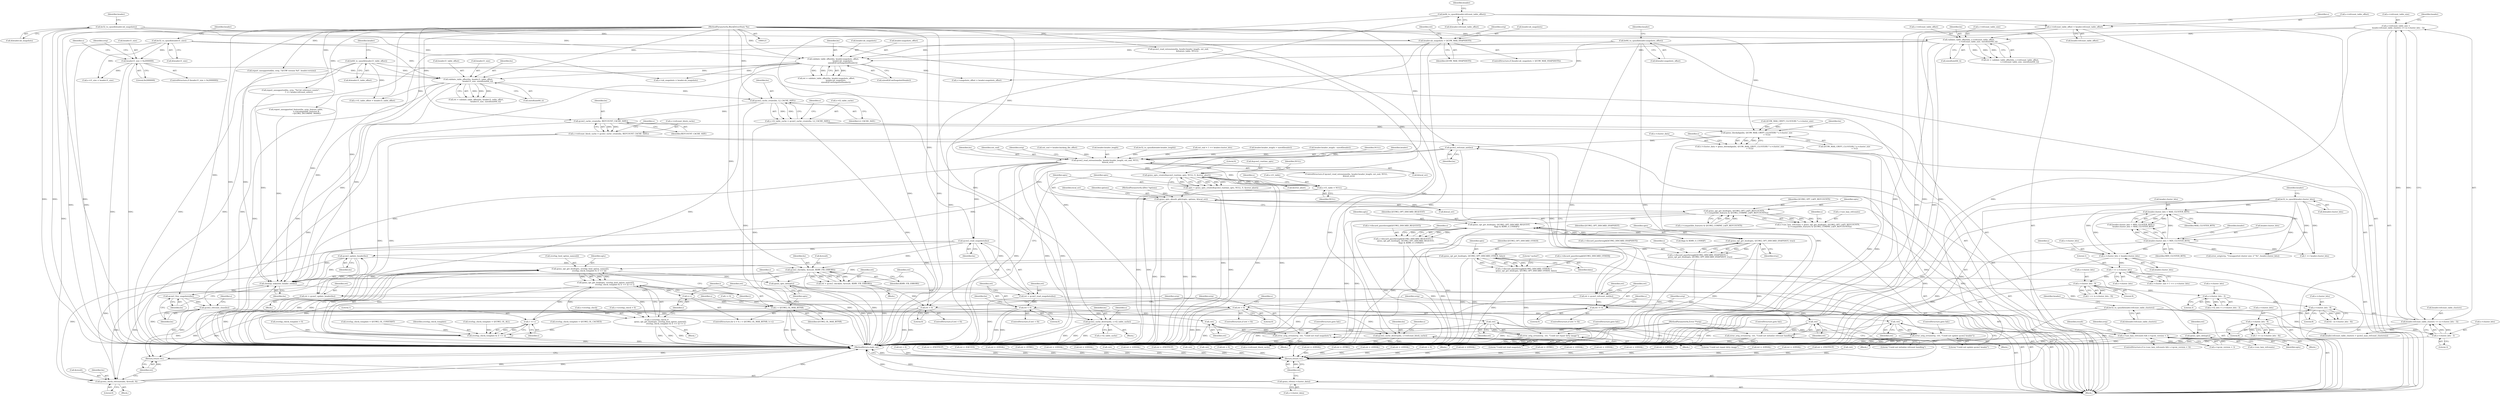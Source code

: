digraph "0_qemu_6a83f8b5bec6f59e56cc49bd49e4c3f8f805d56f_0@API" {
"1000975" [label="(Call,qcow2_cache_create(bs, L2_CACHE_SIZE))"];
"1000877" [label="(Call,validate_table_offset(bs, header.l1_table_offset,\n                                header.l1_size, sizeof(uint64_t)))"];
"1000787" [label="(Call,validate_table_offset(bs, header.snapshots_offset,\n                                header.nb_snapshots,\n                                sizeof(QCowSnapshotHeader)))"];
"1000751" [label="(Call,validate_table_offset(bs, s->refcount_table_offset,\n                                s->refcount_table_size, sizeof(uint64_t)))"];
"1000122" [label="(MethodParameterIn,BlockDriverState *bs)"];
"1000713" [label="(Call,s->refcount_table_offset = header.refcount_table_offset)"];
"1000219" [label="(Call,be64_to_cpus(&header.refcount_table_offset))"];
"1000720" [label="(Call,s->refcount_table_size =\n        header.refcount_table_clusters << (s->cluster_bits - 3))"];
"1000724" [label="(Call,header.refcount_table_clusters << (s->cluster_bits - 3))"];
"1000224" [label="(Call,be32_to_cpus(&header.refcount_table_clusters))"];
"1000728" [label="(Call,s->cluster_bits - 3)"];
"1000705" [label="(Call,s->cluster_bits - 8)"];
"1000693" [label="(Call,s->cluster_bits - 8)"];
"1000664" [label="(Call,s->cluster_bits - 3)"];
"1000332" [label="(Call,s->cluster_bits - 9)"];
"1000321" [label="(Call,1 << s->cluster_bits)"];
"1000310" [label="(Call,s->cluster_bits = header.cluster_bits)"];
"1000293" [label="(Call,header.cluster_bits > MAX_CLUSTER_BITS)"];
"1000199" [label="(Call,be32_to_cpus(&header.cluster_bits))"];
"1000288" [label="(Call,header.cluster_bits < MIN_CLUSTER_BITS)"];
"1000229" [label="(Call,be64_to_cpus(&header.snapshots_offset))"];
"1000234" [label="(Call,be32_to_cpus(&header.nb_snapshots))"];
"1000771" [label="(Call,header.nb_snapshots > QCOW_MAX_SNAPSHOTS)"];
"1000209" [label="(Call,be64_to_cpus(&header.l1_table_offset))"];
"1000214" [label="(Call,be32_to_cpus(&header.l1_size))"];
"1000807" [label="(Call,header.l1_size > 0x2000000)"];
"1000971" [label="(Call,s->l2_table_cache = qcow2_cache_create(bs, L2_CACHE_SIZE))"];
"1001458" [label="(Call,qcow2_cache_destroy(bs, s->l2_table_cache))"];
"1001468" [label="(Call,qcow2_cache_destroy(bs, s->refcount_block_cache))"];
"1000982" [label="(Call,qcow2_cache_create(bs, REFCOUNT_CACHE_SIZE))"];
"1000978" [label="(Call,s->refcount_block_cache = qcow2_cache_create(bs, REFCOUNT_CACHE_SIZE))"];
"1000997" [label="(Call,qemu_blockalign(bs, QCOW_MAX_CRYPT_CLUSTERS * s->cluster_size\n                                  + 512))"];
"1000993" [label="(Call,s->cluster_data = qemu_blockalign(bs, QCOW_MAX_CRYPT_CLUSTERS * s->cluster_size\n                                  + 512))"];
"1001477" [label="(Call,qemu_vfree(s->cluster_data))"];
"1001019" [label="(Call,qcow2_refcount_init(bs))"];
"1001017" [label="(Call,ret = qcow2_refcount_init(bs))"];
"1001022" [label="(Call,ret != 0)"];
"1001028" [label="(Call,-ret)"];
"1001026" [label="(Call,error_setg_errno(errp, -ret, \"Could not initialize refcount handling\"))"];
"1001481" [label="(Return,return ret;)"];
"1001043" [label="(Call,qcow2_read_extensions(bs, header.header_length, ext_end, NULL,\n        &local_err))"];
"1001141" [label="(Call,qcow2_read_snapshots(bs))"];
"1001139" [label="(Call,ret = qcow2_read_snapshots(bs))"];
"1001144" [label="(Call,ret < 0)"];
"1001150" [label="(Call,-ret)"];
"1001148" [label="(Call,error_setg_errno(errp, -ret, \"Could not read snapshots\"))"];
"1001431" [label="(Return,return ret;)"];
"1001176" [label="(Call,qcow2_update_header(bs))"];
"1001174" [label="(Call,ret = qcow2_update_header(bs))"];
"1001179" [label="(Call,ret < 0)"];
"1001185" [label="(Call,-ret)"];
"1001183" [label="(Call,error_setg_errno(errp, -ret, \"Could not update qcow2 header\"))"];
"1001218" [label="(Call,qcow2_check(bs, &result, BDRV_FIX_ERRORS))"];
"1001216" [label="(Call,ret = qcow2_check(bs, &result, BDRV_FIX_ERRORS))"];
"1001224" [label="(Call,ret < 0)"];
"1001230" [label="(Call,-ret)"];
"1001228" [label="(Call,error_setg_errno(errp, -ret, \"Could not repair dirty image\"))"];
"1001426" [label="(Call,qcow2_check_refcounts(bs, &result, 0))"];
"1001438" [label="(Call,cleanup_unknown_header_ext(bs))"];
"1001440" [label="(Call,qcow2_free_snapshots(bs))"];
"1001442" [label="(Call,qcow2_refcount_close(bs))"];
"1001236" [label="(Call,qemu_opts_create(&qcow2_runtime_opts, NULL, 0, &error_abort))"];
"1001234" [label="(Call,opts = qemu_opts_create(&qcow2_runtime_opts, NULL, 0, &error_abort))"];
"1001243" [label="(Call,qemu_opts_absorb_qdict(opts, options, &local_err))"];
"1001263" [label="(Call,qemu_opt_get_bool(opts, QCOW2_OPT_LAZY_REFCOUNTS,\n        (s->compatible_features & QCOW2_COMPAT_LAZY_REFCOUNTS)))"];
"1001259" [label="(Call,s->use_lazy_refcounts = qemu_opt_get_bool(opts, QCOW2_OPT_LAZY_REFCOUNTS,\n        (s->compatible_features & QCOW2_COMPAT_LAZY_REFCOUNTS)))"];
"1001404" [label="(Call,s->use_lazy_refcounts && s->qcow_version < 3)"];
"1001291" [label="(Call,qemu_opt_get_bool(opts, QCOW2_OPT_DISCARD_REQUEST,\n                          flags & BDRV_O_UNMAP))"];
"1001285" [label="(Call,s->discard_passthrough[QCOW2_DISCARD_REQUEST] =\n        qemu_opt_get_bool(opts, QCOW2_OPT_DISCARD_REQUEST,\n                          flags & BDRV_O_UNMAP))"];
"1001303" [label="(Call,qemu_opt_get_bool(opts, QCOW2_OPT_DISCARD_SNAPSHOT, true))"];
"1001297" [label="(Call,s->discard_passthrough[QCOW2_DISCARD_SNAPSHOT] =\n        qemu_opt_get_bool(opts, QCOW2_OPT_DISCARD_SNAPSHOT, true))"];
"1001313" [label="(Call,qemu_opt_get_bool(opts, QCOW2_OPT_DISCARD_OTHER, false))"];
"1001307" [label="(Call,s->discard_passthrough[QCOW2_DISCARD_OTHER] =\n        qemu_opt_get_bool(opts, QCOW2_OPT_DISCARD_OTHER, false))"];
"1001363" [label="(Call,qemu_opts_del(opts))"];
"1001390" [label="(Call,qemu_opt_get_bool(opts, overlap_bool_option_names[i],\n                              overlap_check_template & (1 << i)))"];
"1001389" [label="(Call,qemu_opt_get_bool(opts, overlap_bool_option_names[i],\n                              overlap_check_template & (1 << i)) << i)"];
"1001382" [label="(Call,i++)"];
"1001379" [label="(Call,i < QCOW2_OL_MAX_BITNR)"];
"1001397" [label="(Call,1 << i)"];
"1001395" [label="(Call,overlap_check_template & (1 << i))"];
"1001385" [label="(Call,s->overlap_check |=\n            qemu_opt_get_bool(opts, overlap_bool_option_names[i],\n                              overlap_check_template & (1 << i)) << i)"];
"1001401" [label="(Call,qemu_opts_del(opts))"];
"1001448" [label="(Call,s->l1_table = NULL)"];
"1000697" [label="(Literal,8)"];
"1001452" [label="(Identifier,NULL)"];
"1000979" [label="(Call,s->refcount_block_cache)"];
"1000816" [label="(Call,ret = -EFBIG)"];
"1001147" [label="(Block,)"];
"1000406" [label="(Call,ret = -EINVAL)"];
"1001056" [label="(Call,ret = -EINVAL)"];
"1000725" [label="(Call,header.refcount_table_clusters)"];
"1001140" [label="(Identifier,ret)"];
"1001358" [label="(Block,)"];
"1001217" [label="(Identifier,ret)"];
"1001381" [label="(Identifier,QCOW2_OL_MAX_BITNR)"];
"1001149" [label="(Identifier,errp)"];
"1000875" [label="(Call,ret = validate_table_offset(bs, header.l1_table_offset,\n                                header.l1_size, sizeof(uint64_t)))"];
"1001481" [label="(Return,return ret;)"];
"1001344" [label="(Call,overlap_check_template = QCOW2_OL_CACHED)"];
"1001459" [label="(Identifier,bs)"];
"1000795" [label="(Call,sizeof(QCowSnapshotHeader))"];
"1001026" [label="(Call,error_setg_errno(errp, -ret, \"Could not initialize refcount handling\"))"];
"1000391" [label="(Call,be32_to_cpus(&header.header_length))"];
"1001226" [label="(Literal,0)"];
"1000882" [label="(Call,header.l1_size)"];
"1001404" [label="(Call,s->use_lazy_refcounts && s->qcow_version < 3)"];
"1000222" [label="(Identifier,header)"];
"1001422" [label="(Block,)"];
"1001224" [label="(Call,ret < 0)"];
"1000508" [label="(Call,ext_end = 1 << header.cluster_bits)"];
"1001405" [label="(Call,s->use_lazy_refcounts)"];
"1001415" [label="(Identifier,errp)"];
"1001180" [label="(Identifier,ret)"];
"1000734" [label="(Call,header.refcount_table_clusters > qcow2_max_refcount_clusters(s))"];
"1001308" [label="(Call,s->discard_passthrough[QCOW2_DISCARD_OTHER])"];
"1001018" [label="(Identifier,ret)"];
"1000759" [label="(Call,sizeof(uint64_t))"];
"1001389" [label="(Call,qemu_opt_get_bool(opts, overlap_bool_option_names[i],\n                              overlap_check_template & (1 << i)) << i)"];
"1001175" [label="(Identifier,ret)"];
"1001387" [label="(Identifier,s)"];
"1001441" [label="(Identifier,bs)"];
"1001187" [label="(Literal,\"Could not update qcow2 header\")"];
"1001000" [label="(Call,QCOW_MAX_CRYPT_CLUSTERS * s->cluster_size)"];
"1000709" [label="(Literal,8)"];
"1000971" [label="(Call,s->l2_table_cache = qcow2_cache_create(bs, L2_CACHE_SIZE))"];
"1001243" [label="(Call,qemu_opts_absorb_qdict(opts, options, &local_err))"];
"1000722" [label="(Identifier,s)"];
"1001397" [label="(Call,1 << i)"];
"1001384" [label="(Block,)"];
"1000975" [label="(Call,qcow2_cache_create(bs, L2_CACHE_SIZE))"];
"1001265" [label="(Identifier,QCOW2_OPT_LAZY_REFCOUNTS)"];
"1001442" [label="(Call,qcow2_refcount_close(bs))"];
"1001239" [label="(Identifier,NULL)"];
"1000762" [label="(Call,ret < 0)"];
"1001089" [label="(Call,ret = -EINVAL)"];
"1001379" [label="(Call,i < QCOW2_OL_MAX_BITNR)"];
"1000753" [label="(Call,s->refcount_table_offset)"];
"1001266" [label="(Call,s->compatible_features & QCOW2_COMPAT_LAZY_REFCOUNTS)"];
"1001021" [label="(ControlStructure,if (ret != 0))"];
"1001230" [label="(Call,-ret)"];
"1000668" [label="(Literal,3)"];
"1000828" [label="(Identifier,s)"];
"1001259" [label="(Call,s->use_lazy_refcounts = qemu_opt_get_bool(opts, QCOW2_OPT_LAZY_REFCOUNTS,\n        (s->compatible_features & QCOW2_COMPAT_LAZY_REFCOUNTS)))"];
"1001383" [label="(Identifier,i)"];
"1001186" [label="(Identifier,ret)"];
"1000429" [label="(Call,header.header_length > sizeof(header))"];
"1001324" [label="(Call,overlap_check_template = 0)"];
"1001218" [label="(Call,qcow2_check(bs, &result, BDRV_FIX_ERRORS))"];
"1001390" [label="(Call,qemu_opt_get_bool(opts, overlap_bool_option_names[i],\n                              overlap_check_template & (1 << i)))"];
"1001245" [label="(Identifier,options)"];
"1000665" [label="(Call,s->cluster_bits)"];
"1001392" [label="(Call,overlap_bool_option_names[i])"];
"1001139" [label="(Call,ret = qcow2_read_snapshots(bs))"];
"1001334" [label="(Call,overlap_check_template = QCOW2_OL_CONSTANT)"];
"1000749" [label="(Call,ret = validate_table_offset(bs, s->refcount_table_offset,\n                                s->refcount_table_size, sizeof(uint64_t)))"];
"1000706" [label="(Call,s->cluster_bits)"];
"1000984" [label="(Identifier,REFCOUNT_CACHE_SIZE)"];
"1000785" [label="(Call,ret = validate_table_offset(bs, header.snapshots_offset,\n                                header.nb_snapshots,\n                                sizeof(QCowSnapshotHeader)))"];
"1000720" [label="(Call,s->refcount_table_size =\n        header.refcount_table_clusters << (s->cluster_bits - 3))"];
"1001304" [label="(Identifier,opts)"];
"1000848" [label="(Call,ret = -EFBIG)"];
"1001228" [label="(Call,error_setg_errno(errp, -ret, \"Could not repair dirty image\"))"];
"1001430" [label="(Literal,0)"];
"1000210" [label="(Call,&header.l1_table_offset)"];
"1001023" [label="(Identifier,ret)"];
"1000305" [label="(Call,ret = -EINVAL)"];
"1000694" [label="(Call,s->cluster_bits)"];
"1001027" [label="(Identifier,errp)"];
"1001143" [label="(ControlStructure,if (ret < 0))"];
"1001285" [label="(Call,s->discard_passthrough[QCOW2_DISCARD_REQUEST] =\n        qemu_opt_get_bool(opts, QCOW2_OPT_DISCARD_REQUEST,\n                          flags & BDRV_O_UNMAP))"];
"1000321" [label="(Call,1 << s->cluster_bits)"];
"1000319" [label="(Identifier,s)"];
"1001017" [label="(Call,ret = qcow2_refcount_init(bs))"];
"1001292" [label="(Identifier,opts)"];
"1001152" [label="(Literal,\"Could not read snapshots\")"];
"1000125" [label="(MethodParameterIn,Error **errp)"];
"1000229" [label="(Call,be64_to_cpus(&header.snapshots_offset))"];
"1001291" [label="(Call,qemu_opt_get_bool(opts, QCOW2_OPT_DISCARD_REQUEST,\n                          flags & BDRV_O_UNMAP))"];
"1001458" [label="(Call,qcow2_cache_destroy(bs, s->l2_table_cache))"];
"1001449" [label="(Call,s->l1_table)"];
"1000717" [label="(Call,header.refcount_table_offset)"];
"1001050" [label="(Call,&local_err)"];
"1001240" [label="(Literal,0)"];
"1000440" [label="(Call,header.header_length - sizeof(header))"];
"1001385" [label="(Call,s->overlap_check |=\n            qemu_opt_get_bool(opts, overlap_bool_option_names[i],\n                              overlap_check_template & (1 << i)) << i)"];
"1001440" [label="(Call,qcow2_free_snapshots(bs))"];
"1001049" [label="(Identifier,NULL)"];
"1001483" [label="(MethodReturn,static int)"];
"1000789" [label="(Call,header.snapshots_offset)"];
"1001398" [label="(Literal,1)"];
"1000293" [label="(Call,header.cluster_bits > MAX_CLUSTER_BITS)"];
"1001425" [label="(Identifier,result)"];
"1001310" [label="(Identifier,s)"];
"1001220" [label="(Call,&result)"];
"1000288" [label="(Call,header.cluster_bits < MIN_CLUSTER_BITS)"];
"1000811" [label="(Literal,0x2000000)"];
"1001229" [label="(Identifier,errp)"];
"1001019" [label="(Call,qcow2_refcount_init(bs))"];
"1001179" [label="(Call,ret < 0)"];
"1001475" [label="(Identifier,s)"];
"1000510" [label="(Call,1 << header.cluster_bits)"];
"1000323" [label="(Call,s->cluster_bits)"];
"1001064" [label="(Identifier,header)"];
"1000752" [label="(Identifier,bs)"];
"1000826" [label="(Call,s->l1_size = header.l1_size)"];
"1001477" [label="(Call,qemu_vfree(s->cluster_data))"];
"1000126" [label="(Block,)"];
"1000332" [label="(Call,s->cluster_bits - 9)"];
"1001306" [label="(Identifier,true)"];
"1000217" [label="(Identifier,header)"];
"1000224" [label="(Call,be32_to_cpus(&header.refcount_table_clusters))"];
"1001366" [label="(Identifier,ret)"];
"1001426" [label="(Call,qcow2_check_refcounts(bs, &result, 0))"];
"1001142" [label="(Identifier,bs)"];
"1000999" [label="(Call,QCOW_MAX_CRYPT_CLUSTERS * s->cluster_size\n                                  + 512)"];
"1001428" [label="(Call,&result)"];
"1000295" [label="(Identifier,header)"];
"1000225" [label="(Call,&header.refcount_table_clusters)"];
"1001364" [label="(Identifier,opts)"];
"1000215" [label="(Call,&header.l1_size)"];
"1000786" [label="(Identifier,ret)"];
"1001044" [label="(Identifier,bs)"];
"1001223" [label="(ControlStructure,if (ret < 0))"];
"1000713" [label="(Call,s->refcount_table_offset = header.refcount_table_offset)"];
"1001042" [label="(ControlStructure,if (qcow2_read_extensions(bs, header.header_length, ext_end, NULL,\n        &local_err)))"];
"1001439" [label="(Identifier,bs)"];
"1001313" [label="(Call,qemu_opt_get_bool(opts, QCOW2_OPT_DISCARD_OTHER, false))"];
"1000310" [label="(Call,s->cluster_bits = header.cluster_bits)"];
"1001431" [label="(Return,return ret;)"];
"1000778" [label="(Identifier,errp)"];
"1001399" [label="(Identifier,i)"];
"1000896" [label="(Call,s->l1_table_offset = header.l1_table_offset)"];
"1000977" [label="(Identifier,L2_CACHE_SIZE)"];
"1000638" [label="(Call,ret = -EINVAL)"];
"1001403" [label="(ControlStructure,if (s->use_lazy_refcounts && s->qcow_version < 3))"];
"1000980" [label="(Identifier,s)"];
"1001035" [label="(Identifier,s)"];
"1000751" [label="(Call,validate_table_offset(bs, s->refcount_table_offset,\n                                s->refcount_table_size, sizeof(uint64_t)))"];
"1001448" [label="(Call,s->l1_table = NULL)"];
"1001254" [label="(Call,ret = -EINVAL)"];
"1001391" [label="(Identifier,opts)"];
"1001446" [label="(Identifier,s)"];
"1000787" [label="(Call,validate_table_offset(bs, header.snapshots_offset,\n                                header.nb_snapshots,\n                                sizeof(QCowSnapshotHeader)))"];
"1001465" [label="(Identifier,s)"];
"1000289" [label="(Call,header.cluster_bits)"];
"1001469" [label="(Identifier,bs)"];
"1001028" [label="(Call,-ret)"];
"1000721" [label="(Call,s->refcount_table_size)"];
"1001020" [label="(Identifier,bs)"];
"1000703" [label="(Call,1 << (s->cluster_bits - 8))"];
"1001212" [label="(Block,)"];
"1001305" [label="(Identifier,QCOW2_OPT_DISCARD_SNAPSHOT)"];
"1001048" [label="(Identifier,ext_end)"];
"1000336" [label="(Literal,9)"];
"1000993" [label="(Call,s->cluster_data = qemu_blockalign(bs, QCOW_MAX_CRYPT_CLUSTERS * s->cluster_size\n                                  + 512))"];
"1000972" [label="(Call,s->l2_table_cache)"];
"1000744" [label="(Call,ret = -EINVAL)"];
"1001022" [label="(Call,ret != 0)"];
"1000998" [label="(Identifier,bs)"];
"1001427" [label="(Identifier,bs)"];
"1000219" [label="(Call,be64_to_cpus(&header.refcount_table_offset))"];
"1001237" [label="(Call,&qcow2_runtime_opts)"];
"1000780" [label="(Call,ret = -EINVAL)"];
"1000249" [label="(Call,ret = -EINVAL)"];
"1001263" [label="(Call,qemu_opt_get_bool(opts, QCOW2_OPT_LAZY_REFCOUNTS,\n        (s->compatible_features & QCOW2_COMPAT_LAZY_REFCOUNTS)))"];
"1000232" [label="(Identifier,header)"];
"1001148" [label="(Call,error_setg_errno(errp, -ret, \"Could not read snapshots\"))"];
"1001286" [label="(Call,s->discard_passthrough[QCOW2_DISCARD_REQUEST])"];
"1000297" [label="(Identifier,MAX_CLUSTER_BITS)"];
"1001438" [label="(Call,cleanup_unknown_header_ext(bs))"];
"1000772" [label="(Call,header.nb_snapshots)"];
"1001298" [label="(Call,s->discard_passthrough[QCOW2_DISCARD_SNAPSHOT])"];
"1001185" [label="(Call,-ret)"];
"1000691" [label="(Call,62 - (s->cluster_bits - 8))"];
"1001443" [label="(Identifier,bs)"];
"1000230" [label="(Call,&header.snapshots_offset)"];
"1001235" [label="(Identifier,opts)"];
"1001395" [label="(Call,overlap_check_template & (1 << i))"];
"1000756" [label="(Call,s->refcount_table_size)"];
"1001400" [label="(Identifier,i)"];
"1000982" [label="(Call,qcow2_cache_create(bs, REFCOUNT_CACHE_SIZE))"];
"1000123" [label="(MethodParameterIn,QDict *options)"];
"1000806" [label="(ControlStructure,if (header.l1_size > 0x2000000))"];
"1000613" [label="(Call,ret = -ENOTSUP)"];
"1000732" [label="(Literal,3)"];
"1001219" [label="(Identifier,bs)"];
"1001264" [label="(Identifier,opts)"];
"1000978" [label="(Call,s->refcount_block_cache = qcow2_cache_create(bs, REFCOUNT_CACHE_SIZE))"];
"1001376" [label="(Call,i = 0)"];
"1001184" [label="(Identifier,errp)"];
"1001307" [label="(Call,s->discard_passthrough[QCOW2_DISCARD_OTHER] =\n        qemu_opt_get_bool(opts, QCOW2_OPT_DISCARD_OTHER, false))"];
"1000287" [label="(Call,header.cluster_bits < MIN_CLUSTER_BITS ||\n        header.cluster_bits > MAX_CLUSTER_BITS)"];
"1000770" [label="(ControlStructure,if (header.nb_snapshots > QCOW_MAX_SNAPSHOTS))"];
"1001401" [label="(Call,qemu_opts_del(opts))"];
"1001174" [label="(Call,ret = qcow2_update_header(bs))"];
"1001231" [label="(Identifier,ret)"];
"1001024" [label="(Literal,0)"];
"1000235" [label="(Call,&header.nb_snapshots)"];
"1001460" [label="(Call,s->l2_table_cache)"];
"1001300" [label="(Identifier,s)"];
"1000267" [label="(Call,report_unsupported(bs, errp, \"QCOW version %d\", header.version))"];
"1001153" [label="(ControlStructure,goto fail;)"];
"1000333" [label="(Call,s->cluster_bits)"];
"1000948" [label="(Call,-ret)"];
"1001380" [label="(Identifier,i)"];
"1001025" [label="(Block,)"];
"1000311" [label="(Call,s->cluster_bits)"];
"1001030" [label="(Literal,\"Could not initialize refcount handling\")"];
"1001043" [label="(Call,qcow2_read_extensions(bs, header.header_length, ext_end, NULL,\n        &local_err))"];
"1000798" [label="(Call,ret < 0)"];
"1000565" [label="(Call,ret = -ENOTSUP)"];
"1000209" [label="(Call,be64_to_cpus(&header.l1_table_offset))"];
"1000314" [label="(Call,header.cluster_bits)"];
"1000322" [label="(Literal,1)"];
"1001141" [label="(Call,qcow2_read_snapshots(bs))"];
"1000807" [label="(Call,header.l1_size > 0x2000000)"];
"1001402" [label="(Identifier,opts)"];
"1000775" [label="(Identifier,QCOW_MAX_SNAPSHOTS)"];
"1000983" [label="(Identifier,bs)"];
"1000987" [label="(Identifier,s)"];
"1001225" [label="(Identifier,ret)"];
"1001293" [label="(Identifier,QCOW2_OPT_DISCARD_REQUEST)"];
"1001294" [label="(Call,flags & BDRV_O_UNMAP)"];
"1001236" [label="(Call,qemu_opts_create(&qcow2_runtime_opts, NULL, 0, &error_abort))"];
"1001031" [label="(ControlStructure,goto fail;)"];
"1000592" [label="(Call,ret = -EACCES)"];
"1000877" [label="(Call,validate_table_offset(bs, header.l1_table_offset,\n                                header.l1_size, sizeof(uint64_t)))"];
"1001183" [label="(Call,error_setg_errno(errp, -ret, \"Could not update qcow2 header\"))"];
"1000491" [label="(Call,ret = -EINVAL)"];
"1000976" [label="(Identifier,bs)"];
"1000821" [label="(Call,ret = -EFBIG)"];
"1001417" [label="(Call,ret = -EINVAL)"];
"1000870" [label="(Call,ret = -EINVAL)"];
"1001114" [label="(Call,-ret)"];
"1000724" [label="(Call,header.refcount_table_clusters << (s->cluster_bits - 3))"];
"1000664" [label="(Call,s->cluster_bits - 3)"];
"1001432" [label="(Identifier,ret)"];
"1001150" [label="(Call,-ret)"];
"1001178" [label="(ControlStructure,if (ret < 0))"];
"1000788" [label="(Identifier,bs)"];
"1001316" [label="(Identifier,false)"];
"1001455" [label="(Identifier,s)"];
"1001181" [label="(Literal,0)"];
"1001386" [label="(Call,s->overlap_check)"];
"1001241" [label="(Call,&error_abort)"];
"1000423" [label="(Call,ret = -EINVAL)"];
"1000274" [label="(Call,ret = -ENOTSUP)"];
"1001054" [label="(Identifier,errp)"];
"1000501" [label="(Call,ext_end = header.backing_file_offset)"];
"1001363" [label="(Call,qemu_opts_del(opts))"];
"1000604" [label="(Call,report_unsupported(bs, errp, \"%d bit reference counts\",\n                           1 << header.refcount_order))"];
"1000199" [label="(Call,be32_to_cpus(&header.cluster_bits))"];
"1001151" [label="(Identifier,ret)"];
"1000292" [label="(Identifier,MIN_CLUSTER_BITS)"];
"1001274" [label="(Identifier,s)"];
"1000994" [label="(Call,s->cluster_data)"];
"1001188" [label="(ControlStructure,goto fail;)"];
"1001467" [label="(Block,)"];
"1000771" [label="(Call,header.nb_snapshots > QCOW_MAX_SNAPSHOTS)"];
"1001370" [label="(Call,s->overlap_check = 0)"];
"1001029" [label="(Identifier,ret)"];
"1001144" [label="(Call,ret < 0)"];
"1000736" [label="(Identifier,header)"];
"1000693" [label="(Call,s->cluster_bits - 8)"];
"1000814" [label="(Identifier,errp)"];
"1000475" [label="(Call,-ret)"];
"1001396" [label="(Identifier,overlap_check_template)"];
"1000294" [label="(Call,header.cluster_bits)"];
"1001354" [label="(Call,overlap_check_template = QCOW2_OL_ALL)"];
"1001457" [label="(Block,)"];
"1000170" [label="(Call,-ret)"];
"1000660" [label="(Call,s->l2_bits = s->cluster_bits - 3)"];
"1000299" [label="(Call,error_setg(errp, \"Unsupported cluster size: 2^%i\", header.cluster_bits))"];
"1001408" [label="(Call,s->qcow_version < 3)"];
"1000714" [label="(Call,s->refcount_table_offset)"];
"1001482" [label="(Identifier,ret)"];
"1000878" [label="(Identifier,bs)"];
"1001132" [label="(Call,s->nb_snapshots = header.nb_snapshots)"];
"1001216" [label="(Call,ret = qcow2_check(bs, &result, BDRV_FIX_ERRORS))"];
"1000207" [label="(Identifier,header)"];
"1000237" [label="(Identifier,header)"];
"1001246" [label="(Call,&local_err)"];
"1001468" [label="(Call,qcow2_cache_destroy(bs, s->refcount_block_cache))"];
"1001045" [label="(Call,header.header_length)"];
"1001303" [label="(Call,qemu_opt_get_bool(opts, QCOW2_OPT_DISCARD_SNAPSHOT, true))"];
"1001249" [label="(Identifier,local_err)"];
"1001317" [label="(Literal,\"cached\")"];
"1001177" [label="(Identifier,bs)"];
"1000792" [label="(Call,header.nb_snapshots)"];
"1001192" [label="(Identifier,s)"];
"1001297" [label="(Call,s->discard_passthrough[QCOW2_DISCARD_SNAPSHOT] =\n        qemu_opt_get_bool(opts, QCOW2_OPT_DISCARD_SNAPSHOT, true))"];
"1000317" [label="(Call,s->cluster_size = 1 << s->cluster_bits)"];
"1000122" [label="(MethodParameterIn,BlockDriverState *bs)"];
"1000808" [label="(Call,header.l1_size)"];
"1000200" [label="(Call,&header.cluster_bits)"];
"1000330" [label="(Call,1 << (s->cluster_bits - 9))"];
"1000729" [label="(Call,s->cluster_bits)"];
"1000888" [label="(Call,ret < 0)"];
"1000547" [label="(Call,qcow2_read_extensions(bs, header.header_length, ext_end,\n                              &feature_table, NULL))"];
"1001382" [label="(Call,i++)"];
"1001233" [label="(ControlStructure,goto fail;)"];
"1001146" [label="(Literal,0)"];
"1001314" [label="(Identifier,opts)"];
"1001470" [label="(Call,s->refcount_block_cache)"];
"1000220" [label="(Call,&header.refcount_table_offset)"];
"1000728" [label="(Call,s->cluster_bits - 3)"];
"1001315" [label="(Identifier,QCOW2_OPT_DISCARD_OTHER)"];
"1001227" [label="(Block,)"];
"1000234" [label="(Call,be32_to_cpus(&header.nb_snapshots))"];
"1001234" [label="(Call,opts = qemu_opts_create(&qcow2_runtime_opts, NULL, 0, &error_abort))"];
"1001375" [label="(ControlStructure,for (i = 0; i < QCOW2_OL_MAX_BITNR; i++))"];
"1001168" [label="(Block,)"];
"1000705" [label="(Call,s->cluster_bits - 8)"];
"1001222" [label="(Identifier,BDRV_FIX_ERRORS)"];
"1001232" [label="(Literal,\"Could not repair dirty image\")"];
"1001125" [label="(Call,s->snapshots_offset = header.snapshots_offset)"];
"1001478" [label="(Call,s->cluster_data)"];
"1001158" [label="(Identifier,bs)"];
"1001260" [label="(Call,s->use_lazy_refcounts)"];
"1000214" [label="(Call,be32_to_cpus(&header.l1_size))"];
"1001406" [label="(Identifier,s)"];
"1001008" [label="(Identifier,s)"];
"1000242" [label="(Identifier,header)"];
"1000556" [label="(Call,report_unsupported_feature(bs, errp, feature_table,\n                                   s->incompatible_features &\n                                   ~QCOW2_INCOMPAT_MASK))"];
"1001365" [label="(Call,ret = -EINVAL)"];
"1000879" [label="(Call,header.l1_table_offset)"];
"1001176" [label="(Call,qcow2_update_header(bs))"];
"1000885" [label="(Call,sizeof(uint64_t))"];
"1001182" [label="(Block,)"];
"1000227" [label="(Identifier,header)"];
"1000997" [label="(Call,qemu_blockalign(bs, QCOW_MAX_CRYPT_CLUSTERS * s->cluster_size\n                                  + 512))"];
"1001145" [label="(Identifier,ret)"];
"1001244" [label="(Identifier,opts)"];
"1000975" -> "1000971"  [label="AST: "];
"1000975" -> "1000977"  [label="CFG: "];
"1000976" -> "1000975"  [label="AST: "];
"1000977" -> "1000975"  [label="AST: "];
"1000971" -> "1000975"  [label="CFG: "];
"1000975" -> "1001483"  [label="DDG: "];
"1000975" -> "1000971"  [label="DDG: "];
"1000975" -> "1000971"  [label="DDG: "];
"1000877" -> "1000975"  [label="DDG: "];
"1000122" -> "1000975"  [label="DDG: "];
"1000975" -> "1000982"  [label="DDG: "];
"1000877" -> "1000875"  [label="AST: "];
"1000877" -> "1000885"  [label="CFG: "];
"1000878" -> "1000877"  [label="AST: "];
"1000879" -> "1000877"  [label="AST: "];
"1000882" -> "1000877"  [label="AST: "];
"1000885" -> "1000877"  [label="AST: "];
"1000875" -> "1000877"  [label="CFG: "];
"1000877" -> "1001483"  [label="DDG: "];
"1000877" -> "1001483"  [label="DDG: "];
"1000877" -> "1000875"  [label="DDG: "];
"1000877" -> "1000875"  [label="DDG: "];
"1000877" -> "1000875"  [label="DDG: "];
"1000787" -> "1000877"  [label="DDG: "];
"1000122" -> "1000877"  [label="DDG: "];
"1000209" -> "1000877"  [label="DDG: "];
"1000214" -> "1000877"  [label="DDG: "];
"1000807" -> "1000877"  [label="DDG: "];
"1000877" -> "1000896"  [label="DDG: "];
"1000877" -> "1001438"  [label="DDG: "];
"1000787" -> "1000785"  [label="AST: "];
"1000787" -> "1000795"  [label="CFG: "];
"1000788" -> "1000787"  [label="AST: "];
"1000789" -> "1000787"  [label="AST: "];
"1000792" -> "1000787"  [label="AST: "];
"1000795" -> "1000787"  [label="AST: "];
"1000785" -> "1000787"  [label="CFG: "];
"1000787" -> "1001483"  [label="DDG: "];
"1000787" -> "1001483"  [label="DDG: "];
"1000787" -> "1000785"  [label="DDG: "];
"1000787" -> "1000785"  [label="DDG: "];
"1000787" -> "1000785"  [label="DDG: "];
"1000751" -> "1000787"  [label="DDG: "];
"1000122" -> "1000787"  [label="DDG: "];
"1000229" -> "1000787"  [label="DDG: "];
"1000234" -> "1000787"  [label="DDG: "];
"1000771" -> "1000787"  [label="DDG: "];
"1000787" -> "1001125"  [label="DDG: "];
"1000787" -> "1001132"  [label="DDG: "];
"1000787" -> "1001438"  [label="DDG: "];
"1000751" -> "1000749"  [label="AST: "];
"1000751" -> "1000759"  [label="CFG: "];
"1000752" -> "1000751"  [label="AST: "];
"1000753" -> "1000751"  [label="AST: "];
"1000756" -> "1000751"  [label="AST: "];
"1000759" -> "1000751"  [label="AST: "];
"1000749" -> "1000751"  [label="CFG: "];
"1000751" -> "1001483"  [label="DDG: "];
"1000751" -> "1001483"  [label="DDG: "];
"1000751" -> "1000749"  [label="DDG: "];
"1000751" -> "1000749"  [label="DDG: "];
"1000751" -> "1000749"  [label="DDG: "];
"1000122" -> "1000751"  [label="DDG: "];
"1000713" -> "1000751"  [label="DDG: "];
"1000720" -> "1000751"  [label="DDG: "];
"1000751" -> "1001438"  [label="DDG: "];
"1000122" -> "1000121"  [label="AST: "];
"1000122" -> "1001483"  [label="DDG: "];
"1000122" -> "1000267"  [label="DDG: "];
"1000122" -> "1000547"  [label="DDG: "];
"1000122" -> "1000556"  [label="DDG: "];
"1000122" -> "1000604"  [label="DDG: "];
"1000122" -> "1000982"  [label="DDG: "];
"1000122" -> "1000997"  [label="DDG: "];
"1000122" -> "1001019"  [label="DDG: "];
"1000122" -> "1001043"  [label="DDG: "];
"1000122" -> "1001141"  [label="DDG: "];
"1000122" -> "1001176"  [label="DDG: "];
"1000122" -> "1001218"  [label="DDG: "];
"1000122" -> "1001426"  [label="DDG: "];
"1000122" -> "1001438"  [label="DDG: "];
"1000122" -> "1001440"  [label="DDG: "];
"1000122" -> "1001442"  [label="DDG: "];
"1000122" -> "1001458"  [label="DDG: "];
"1000122" -> "1001468"  [label="DDG: "];
"1000713" -> "1000126"  [label="AST: "];
"1000713" -> "1000717"  [label="CFG: "];
"1000714" -> "1000713"  [label="AST: "];
"1000717" -> "1000713"  [label="AST: "];
"1000722" -> "1000713"  [label="CFG: "];
"1000713" -> "1001483"  [label="DDG: "];
"1000713" -> "1001483"  [label="DDG: "];
"1000219" -> "1000713"  [label="DDG: "];
"1000219" -> "1000126"  [label="AST: "];
"1000219" -> "1000220"  [label="CFG: "];
"1000220" -> "1000219"  [label="AST: "];
"1000227" -> "1000219"  [label="CFG: "];
"1000219" -> "1001483"  [label="DDG: "];
"1000219" -> "1001483"  [label="DDG: "];
"1000720" -> "1000126"  [label="AST: "];
"1000720" -> "1000724"  [label="CFG: "];
"1000721" -> "1000720"  [label="AST: "];
"1000724" -> "1000720"  [label="AST: "];
"1000736" -> "1000720"  [label="CFG: "];
"1000720" -> "1001483"  [label="DDG: "];
"1000720" -> "1001483"  [label="DDG: "];
"1000724" -> "1000720"  [label="DDG: "];
"1000724" -> "1000720"  [label="DDG: "];
"1000724" -> "1000728"  [label="CFG: "];
"1000725" -> "1000724"  [label="AST: "];
"1000728" -> "1000724"  [label="AST: "];
"1000724" -> "1001483"  [label="DDG: "];
"1000224" -> "1000724"  [label="DDG: "];
"1000728" -> "1000724"  [label="DDG: "];
"1000728" -> "1000724"  [label="DDG: "];
"1000724" -> "1000734"  [label="DDG: "];
"1000224" -> "1000126"  [label="AST: "];
"1000224" -> "1000225"  [label="CFG: "];
"1000225" -> "1000224"  [label="AST: "];
"1000232" -> "1000224"  [label="CFG: "];
"1000224" -> "1001483"  [label="DDG: "];
"1000224" -> "1001483"  [label="DDG: "];
"1000224" -> "1000734"  [label="DDG: "];
"1000728" -> "1000732"  [label="CFG: "];
"1000729" -> "1000728"  [label="AST: "];
"1000732" -> "1000728"  [label="AST: "];
"1000728" -> "1001483"  [label="DDG: "];
"1000705" -> "1000728"  [label="DDG: "];
"1000705" -> "1000703"  [label="AST: "];
"1000705" -> "1000709"  [label="CFG: "];
"1000706" -> "1000705"  [label="AST: "];
"1000709" -> "1000705"  [label="AST: "];
"1000703" -> "1000705"  [label="CFG: "];
"1000705" -> "1000703"  [label="DDG: "];
"1000705" -> "1000703"  [label="DDG: "];
"1000693" -> "1000705"  [label="DDG: "];
"1000693" -> "1000691"  [label="AST: "];
"1000693" -> "1000697"  [label="CFG: "];
"1000694" -> "1000693"  [label="AST: "];
"1000697" -> "1000693"  [label="AST: "];
"1000691" -> "1000693"  [label="CFG: "];
"1000693" -> "1000691"  [label="DDG: "];
"1000693" -> "1000691"  [label="DDG: "];
"1000664" -> "1000693"  [label="DDG: "];
"1000664" -> "1000660"  [label="AST: "];
"1000664" -> "1000668"  [label="CFG: "];
"1000665" -> "1000664"  [label="AST: "];
"1000668" -> "1000664"  [label="AST: "];
"1000660" -> "1000664"  [label="CFG: "];
"1000664" -> "1000660"  [label="DDG: "];
"1000664" -> "1000660"  [label="DDG: "];
"1000332" -> "1000664"  [label="DDG: "];
"1000332" -> "1000330"  [label="AST: "];
"1000332" -> "1000336"  [label="CFG: "];
"1000333" -> "1000332"  [label="AST: "];
"1000336" -> "1000332"  [label="AST: "];
"1000330" -> "1000332"  [label="CFG: "];
"1000332" -> "1001483"  [label="DDG: "];
"1000332" -> "1000330"  [label="DDG: "];
"1000332" -> "1000330"  [label="DDG: "];
"1000321" -> "1000332"  [label="DDG: "];
"1000321" -> "1000317"  [label="AST: "];
"1000321" -> "1000323"  [label="CFG: "];
"1000322" -> "1000321"  [label="AST: "];
"1000323" -> "1000321"  [label="AST: "];
"1000317" -> "1000321"  [label="CFG: "];
"1000321" -> "1000317"  [label="DDG: "];
"1000321" -> "1000317"  [label="DDG: "];
"1000310" -> "1000321"  [label="DDG: "];
"1000310" -> "1000126"  [label="AST: "];
"1000310" -> "1000314"  [label="CFG: "];
"1000311" -> "1000310"  [label="AST: "];
"1000314" -> "1000310"  [label="AST: "];
"1000319" -> "1000310"  [label="CFG: "];
"1000310" -> "1001483"  [label="DDG: "];
"1000293" -> "1000310"  [label="DDG: "];
"1000199" -> "1000310"  [label="DDG: "];
"1000288" -> "1000310"  [label="DDG: "];
"1000293" -> "1000287"  [label="AST: "];
"1000293" -> "1000297"  [label="CFG: "];
"1000294" -> "1000293"  [label="AST: "];
"1000297" -> "1000293"  [label="AST: "];
"1000287" -> "1000293"  [label="CFG: "];
"1000293" -> "1001483"  [label="DDG: "];
"1000293" -> "1000287"  [label="DDG: "];
"1000293" -> "1000287"  [label="DDG: "];
"1000199" -> "1000293"  [label="DDG: "];
"1000288" -> "1000293"  [label="DDG: "];
"1000293" -> "1000299"  [label="DDG: "];
"1000293" -> "1000510"  [label="DDG: "];
"1000199" -> "1000126"  [label="AST: "];
"1000199" -> "1000200"  [label="CFG: "];
"1000200" -> "1000199"  [label="AST: "];
"1000207" -> "1000199"  [label="CFG: "];
"1000199" -> "1001483"  [label="DDG: "];
"1000199" -> "1001483"  [label="DDG: "];
"1000199" -> "1000288"  [label="DDG: "];
"1000199" -> "1000299"  [label="DDG: "];
"1000199" -> "1000510"  [label="DDG: "];
"1000288" -> "1000287"  [label="AST: "];
"1000288" -> "1000292"  [label="CFG: "];
"1000289" -> "1000288"  [label="AST: "];
"1000292" -> "1000288"  [label="AST: "];
"1000295" -> "1000288"  [label="CFG: "];
"1000287" -> "1000288"  [label="CFG: "];
"1000288" -> "1001483"  [label="DDG: "];
"1000288" -> "1000287"  [label="DDG: "];
"1000288" -> "1000287"  [label="DDG: "];
"1000288" -> "1000299"  [label="DDG: "];
"1000288" -> "1000510"  [label="DDG: "];
"1000229" -> "1000126"  [label="AST: "];
"1000229" -> "1000230"  [label="CFG: "];
"1000230" -> "1000229"  [label="AST: "];
"1000237" -> "1000229"  [label="CFG: "];
"1000229" -> "1001483"  [label="DDG: "];
"1000229" -> "1001483"  [label="DDG: "];
"1000229" -> "1001125"  [label="DDG: "];
"1000234" -> "1000126"  [label="AST: "];
"1000234" -> "1000235"  [label="CFG: "];
"1000235" -> "1000234"  [label="AST: "];
"1000242" -> "1000234"  [label="CFG: "];
"1000234" -> "1001483"  [label="DDG: "];
"1000234" -> "1001483"  [label="DDG: "];
"1000234" -> "1000771"  [label="DDG: "];
"1000234" -> "1001132"  [label="DDG: "];
"1000771" -> "1000770"  [label="AST: "];
"1000771" -> "1000775"  [label="CFG: "];
"1000772" -> "1000771"  [label="AST: "];
"1000775" -> "1000771"  [label="AST: "];
"1000778" -> "1000771"  [label="CFG: "];
"1000786" -> "1000771"  [label="CFG: "];
"1000771" -> "1001483"  [label="DDG: "];
"1000771" -> "1001483"  [label="DDG: "];
"1000771" -> "1001483"  [label="DDG: "];
"1000209" -> "1000126"  [label="AST: "];
"1000209" -> "1000210"  [label="CFG: "];
"1000210" -> "1000209"  [label="AST: "];
"1000217" -> "1000209"  [label="CFG: "];
"1000209" -> "1001483"  [label="DDG: "];
"1000209" -> "1001483"  [label="DDG: "];
"1000209" -> "1000896"  [label="DDG: "];
"1000214" -> "1000126"  [label="AST: "];
"1000214" -> "1000215"  [label="CFG: "];
"1000215" -> "1000214"  [label="AST: "];
"1000222" -> "1000214"  [label="CFG: "];
"1000214" -> "1001483"  [label="DDG: "];
"1000214" -> "1001483"  [label="DDG: "];
"1000214" -> "1000807"  [label="DDG: "];
"1000214" -> "1000826"  [label="DDG: "];
"1000807" -> "1000806"  [label="AST: "];
"1000807" -> "1000811"  [label="CFG: "];
"1000808" -> "1000807"  [label="AST: "];
"1000811" -> "1000807"  [label="AST: "];
"1000814" -> "1000807"  [label="CFG: "];
"1000828" -> "1000807"  [label="CFG: "];
"1000807" -> "1001483"  [label="DDG: "];
"1000807" -> "1001483"  [label="DDG: "];
"1000807" -> "1000826"  [label="DDG: "];
"1000971" -> "1000126"  [label="AST: "];
"1000972" -> "1000971"  [label="AST: "];
"1000980" -> "1000971"  [label="CFG: "];
"1000971" -> "1001483"  [label="DDG: "];
"1000971" -> "1001483"  [label="DDG: "];
"1000971" -> "1001458"  [label="DDG: "];
"1001458" -> "1001457"  [label="AST: "];
"1001458" -> "1001460"  [label="CFG: "];
"1001459" -> "1001458"  [label="AST: "];
"1001460" -> "1001458"  [label="AST: "];
"1001465" -> "1001458"  [label="CFG: "];
"1001458" -> "1001483"  [label="DDG: "];
"1001458" -> "1001483"  [label="DDG: "];
"1001458" -> "1001483"  [label="DDG: "];
"1001442" -> "1001458"  [label="DDG: "];
"1001458" -> "1001468"  [label="DDG: "];
"1001468" -> "1001467"  [label="AST: "];
"1001468" -> "1001470"  [label="CFG: "];
"1001469" -> "1001468"  [label="AST: "];
"1001470" -> "1001468"  [label="AST: "];
"1001475" -> "1001468"  [label="CFG: "];
"1001468" -> "1001483"  [label="DDG: "];
"1001468" -> "1001483"  [label="DDG: "];
"1001468" -> "1001483"  [label="DDG: "];
"1001442" -> "1001468"  [label="DDG: "];
"1000978" -> "1001468"  [label="DDG: "];
"1000982" -> "1000978"  [label="AST: "];
"1000982" -> "1000984"  [label="CFG: "];
"1000983" -> "1000982"  [label="AST: "];
"1000984" -> "1000982"  [label="AST: "];
"1000978" -> "1000982"  [label="CFG: "];
"1000982" -> "1001483"  [label="DDG: "];
"1000982" -> "1000978"  [label="DDG: "];
"1000982" -> "1000978"  [label="DDG: "];
"1000982" -> "1000997"  [label="DDG: "];
"1000978" -> "1000126"  [label="AST: "];
"1000979" -> "1000978"  [label="AST: "];
"1000987" -> "1000978"  [label="CFG: "];
"1000978" -> "1001483"  [label="DDG: "];
"1000978" -> "1001483"  [label="DDG: "];
"1000997" -> "1000993"  [label="AST: "];
"1000997" -> "1000999"  [label="CFG: "];
"1000998" -> "1000997"  [label="AST: "];
"1000999" -> "1000997"  [label="AST: "];
"1000993" -> "1000997"  [label="CFG: "];
"1000997" -> "1001483"  [label="DDG: "];
"1000997" -> "1000993"  [label="DDG: "];
"1000997" -> "1000993"  [label="DDG: "];
"1001000" -> "1000997"  [label="DDG: "];
"1001000" -> "1000997"  [label="DDG: "];
"1000997" -> "1001019"  [label="DDG: "];
"1000993" -> "1000126"  [label="AST: "];
"1000994" -> "1000993"  [label="AST: "];
"1001008" -> "1000993"  [label="CFG: "];
"1000993" -> "1001483"  [label="DDG: "];
"1000993" -> "1001483"  [label="DDG: "];
"1000993" -> "1001477"  [label="DDG: "];
"1001477" -> "1000126"  [label="AST: "];
"1001477" -> "1001478"  [label="CFG: "];
"1001478" -> "1001477"  [label="AST: "];
"1001482" -> "1001477"  [label="CFG: "];
"1001477" -> "1001483"  [label="DDG: "];
"1001477" -> "1001483"  [label="DDG: "];
"1001019" -> "1001017"  [label="AST: "];
"1001019" -> "1001020"  [label="CFG: "];
"1001020" -> "1001019"  [label="AST: "];
"1001017" -> "1001019"  [label="CFG: "];
"1001019" -> "1001017"  [label="DDG: "];
"1001019" -> "1001043"  [label="DDG: "];
"1001019" -> "1001438"  [label="DDG: "];
"1001017" -> "1000126"  [label="AST: "];
"1001018" -> "1001017"  [label="AST: "];
"1001023" -> "1001017"  [label="CFG: "];
"1001017" -> "1001483"  [label="DDG: "];
"1001017" -> "1001022"  [label="DDG: "];
"1001022" -> "1001021"  [label="AST: "];
"1001022" -> "1001024"  [label="CFG: "];
"1001023" -> "1001022"  [label="AST: "];
"1001024" -> "1001022"  [label="AST: "];
"1001027" -> "1001022"  [label="CFG: "];
"1001035" -> "1001022"  [label="CFG: "];
"1001022" -> "1001483"  [label="DDG: "];
"1001022" -> "1001028"  [label="DDG: "];
"1001028" -> "1001026"  [label="AST: "];
"1001028" -> "1001029"  [label="CFG: "];
"1001029" -> "1001028"  [label="AST: "];
"1001030" -> "1001028"  [label="CFG: "];
"1001028" -> "1001483"  [label="DDG: "];
"1001028" -> "1001026"  [label="DDG: "];
"1001028" -> "1001481"  [label="DDG: "];
"1001026" -> "1001025"  [label="AST: "];
"1001026" -> "1001030"  [label="CFG: "];
"1001027" -> "1001026"  [label="AST: "];
"1001030" -> "1001026"  [label="AST: "];
"1001031" -> "1001026"  [label="CFG: "];
"1001026" -> "1001483"  [label="DDG: "];
"1001026" -> "1001483"  [label="DDG: "];
"1001026" -> "1001483"  [label="DDG: "];
"1000125" -> "1001026"  [label="DDG: "];
"1001481" -> "1000126"  [label="AST: "];
"1001481" -> "1001482"  [label="CFG: "];
"1001482" -> "1001481"  [label="AST: "];
"1001483" -> "1001481"  [label="CFG: "];
"1001481" -> "1001483"  [label="DDG: "];
"1001482" -> "1001481"  [label="DDG: "];
"1000613" -> "1001481"  [label="DDG: "];
"1001185" -> "1001481"  [label="DDG: "];
"1000638" -> "1001481"  [label="DDG: "];
"1001056" -> "1001481"  [label="DDG: "];
"1001150" -> "1001481"  [label="DDG: "];
"1000565" -> "1001481"  [label="DDG: "];
"1000406" -> "1001481"  [label="DDG: "];
"1000744" -> "1001481"  [label="DDG: "];
"1000475" -> "1001481"  [label="DDG: "];
"1000423" -> "1001481"  [label="DDG: "];
"1000762" -> "1001481"  [label="DDG: "];
"1000948" -> "1001481"  [label="DDG: "];
"1001230" -> "1001481"  [label="DDG: "];
"1001365" -> "1001481"  [label="DDG: "];
"1000848" -> "1001481"  [label="DDG: "];
"1000780" -> "1001481"  [label="DDG: "];
"1000274" -> "1001481"  [label="DDG: "];
"1000870" -> "1001481"  [label="DDG: "];
"1001417" -> "1001481"  [label="DDG: "];
"1000816" -> "1001481"  [label="DDG: "];
"1000798" -> "1001481"  [label="DDG: "];
"1001254" -> "1001481"  [label="DDG: "];
"1000305" -> "1001481"  [label="DDG: "];
"1001114" -> "1001481"  [label="DDG: "];
"1000170" -> "1001481"  [label="DDG: "];
"1000821" -> "1001481"  [label="DDG: "];
"1000491" -> "1001481"  [label="DDG: "];
"1001089" -> "1001481"  [label="DDG: "];
"1000249" -> "1001481"  [label="DDG: "];
"1000888" -> "1001481"  [label="DDG: "];
"1000592" -> "1001481"  [label="DDG: "];
"1001043" -> "1001042"  [label="AST: "];
"1001043" -> "1001050"  [label="CFG: "];
"1001044" -> "1001043"  [label="AST: "];
"1001045" -> "1001043"  [label="AST: "];
"1001048" -> "1001043"  [label="AST: "];
"1001049" -> "1001043"  [label="AST: "];
"1001050" -> "1001043"  [label="AST: "];
"1001054" -> "1001043"  [label="CFG: "];
"1001064" -> "1001043"  [label="CFG: "];
"1001043" -> "1001483"  [label="DDG: "];
"1001043" -> "1001483"  [label="DDG: "];
"1001043" -> "1001483"  [label="DDG: "];
"1001043" -> "1001483"  [label="DDG: "];
"1000391" -> "1001043"  [label="DDG: "];
"1000440" -> "1001043"  [label="DDG: "];
"1000429" -> "1001043"  [label="DDG: "];
"1000508" -> "1001043"  [label="DDG: "];
"1000501" -> "1001043"  [label="DDG: "];
"1001043" -> "1001141"  [label="DDG: "];
"1001043" -> "1001236"  [label="DDG: "];
"1001043" -> "1001243"  [label="DDG: "];
"1001043" -> "1001438"  [label="DDG: "];
"1001043" -> "1001448"  [label="DDG: "];
"1001141" -> "1001139"  [label="AST: "];
"1001141" -> "1001142"  [label="CFG: "];
"1001142" -> "1001141"  [label="AST: "];
"1001139" -> "1001141"  [label="CFG: "];
"1001141" -> "1001139"  [label="DDG: "];
"1001141" -> "1001176"  [label="DDG: "];
"1001141" -> "1001218"  [label="DDG: "];
"1001141" -> "1001426"  [label="DDG: "];
"1001141" -> "1001438"  [label="DDG: "];
"1001139" -> "1000126"  [label="AST: "];
"1001140" -> "1001139"  [label="AST: "];
"1001145" -> "1001139"  [label="CFG: "];
"1001139" -> "1001483"  [label="DDG: "];
"1001139" -> "1001144"  [label="DDG: "];
"1001144" -> "1001143"  [label="AST: "];
"1001144" -> "1001146"  [label="CFG: "];
"1001145" -> "1001144"  [label="AST: "];
"1001146" -> "1001144"  [label="AST: "];
"1001149" -> "1001144"  [label="CFG: "];
"1001158" -> "1001144"  [label="CFG: "];
"1001144" -> "1001483"  [label="DDG: "];
"1001144" -> "1001483"  [label="DDG: "];
"1001144" -> "1001150"  [label="DDG: "];
"1001144" -> "1001431"  [label="DDG: "];
"1001150" -> "1001148"  [label="AST: "];
"1001150" -> "1001151"  [label="CFG: "];
"1001151" -> "1001150"  [label="AST: "];
"1001152" -> "1001150"  [label="CFG: "];
"1001150" -> "1001483"  [label="DDG: "];
"1001150" -> "1001148"  [label="DDG: "];
"1001148" -> "1001147"  [label="AST: "];
"1001148" -> "1001152"  [label="CFG: "];
"1001149" -> "1001148"  [label="AST: "];
"1001152" -> "1001148"  [label="AST: "];
"1001153" -> "1001148"  [label="CFG: "];
"1001148" -> "1001483"  [label="DDG: "];
"1001148" -> "1001483"  [label="DDG: "];
"1001148" -> "1001483"  [label="DDG: "];
"1000125" -> "1001148"  [label="DDG: "];
"1001431" -> "1000126"  [label="AST: "];
"1001431" -> "1001432"  [label="CFG: "];
"1001432" -> "1001431"  [label="AST: "];
"1001483" -> "1001431"  [label="CFG: "];
"1001431" -> "1001483"  [label="DDG: "];
"1001432" -> "1001431"  [label="DDG: "];
"1001224" -> "1001431"  [label="DDG: "];
"1001179" -> "1001431"  [label="DDG: "];
"1001176" -> "1001174"  [label="AST: "];
"1001176" -> "1001177"  [label="CFG: "];
"1001177" -> "1001176"  [label="AST: "];
"1001174" -> "1001176"  [label="CFG: "];
"1001176" -> "1001174"  [label="DDG: "];
"1001176" -> "1001218"  [label="DDG: "];
"1001176" -> "1001426"  [label="DDG: "];
"1001176" -> "1001438"  [label="DDG: "];
"1001174" -> "1001168"  [label="AST: "];
"1001175" -> "1001174"  [label="AST: "];
"1001180" -> "1001174"  [label="CFG: "];
"1001174" -> "1001483"  [label="DDG: "];
"1001174" -> "1001179"  [label="DDG: "];
"1001179" -> "1001178"  [label="AST: "];
"1001179" -> "1001181"  [label="CFG: "];
"1001180" -> "1001179"  [label="AST: "];
"1001181" -> "1001179"  [label="AST: "];
"1001184" -> "1001179"  [label="CFG: "];
"1001192" -> "1001179"  [label="CFG: "];
"1001179" -> "1001483"  [label="DDG: "];
"1001179" -> "1001483"  [label="DDG: "];
"1001179" -> "1001185"  [label="DDG: "];
"1001185" -> "1001183"  [label="AST: "];
"1001185" -> "1001186"  [label="CFG: "];
"1001186" -> "1001185"  [label="AST: "];
"1001187" -> "1001185"  [label="CFG: "];
"1001185" -> "1001483"  [label="DDG: "];
"1001185" -> "1001183"  [label="DDG: "];
"1001183" -> "1001182"  [label="AST: "];
"1001183" -> "1001187"  [label="CFG: "];
"1001184" -> "1001183"  [label="AST: "];
"1001187" -> "1001183"  [label="AST: "];
"1001188" -> "1001183"  [label="CFG: "];
"1001183" -> "1001483"  [label="DDG: "];
"1001183" -> "1001483"  [label="DDG: "];
"1001183" -> "1001483"  [label="DDG: "];
"1000125" -> "1001183"  [label="DDG: "];
"1001218" -> "1001216"  [label="AST: "];
"1001218" -> "1001222"  [label="CFG: "];
"1001219" -> "1001218"  [label="AST: "];
"1001220" -> "1001218"  [label="AST: "];
"1001222" -> "1001218"  [label="AST: "];
"1001216" -> "1001218"  [label="CFG: "];
"1001218" -> "1001483"  [label="DDG: "];
"1001218" -> "1001483"  [label="DDG: "];
"1001218" -> "1001216"  [label="DDG: "];
"1001218" -> "1001216"  [label="DDG: "];
"1001218" -> "1001216"  [label="DDG: "];
"1001218" -> "1001426"  [label="DDG: "];
"1001218" -> "1001426"  [label="DDG: "];
"1001218" -> "1001438"  [label="DDG: "];
"1001216" -> "1001212"  [label="AST: "];
"1001217" -> "1001216"  [label="AST: "];
"1001225" -> "1001216"  [label="CFG: "];
"1001216" -> "1001483"  [label="DDG: "];
"1001216" -> "1001224"  [label="DDG: "];
"1001224" -> "1001223"  [label="AST: "];
"1001224" -> "1001226"  [label="CFG: "];
"1001225" -> "1001224"  [label="AST: "];
"1001226" -> "1001224"  [label="AST: "];
"1001229" -> "1001224"  [label="CFG: "];
"1001235" -> "1001224"  [label="CFG: "];
"1001224" -> "1001483"  [label="DDG: "];
"1001224" -> "1001483"  [label="DDG: "];
"1001224" -> "1001230"  [label="DDG: "];
"1001230" -> "1001228"  [label="AST: "];
"1001230" -> "1001231"  [label="CFG: "];
"1001231" -> "1001230"  [label="AST: "];
"1001232" -> "1001230"  [label="CFG: "];
"1001230" -> "1001483"  [label="DDG: "];
"1001230" -> "1001228"  [label="DDG: "];
"1001228" -> "1001227"  [label="AST: "];
"1001228" -> "1001232"  [label="CFG: "];
"1001229" -> "1001228"  [label="AST: "];
"1001232" -> "1001228"  [label="AST: "];
"1001233" -> "1001228"  [label="CFG: "];
"1001228" -> "1001483"  [label="DDG: "];
"1001228" -> "1001483"  [label="DDG: "];
"1001228" -> "1001483"  [label="DDG: "];
"1000125" -> "1001228"  [label="DDG: "];
"1001426" -> "1001422"  [label="AST: "];
"1001426" -> "1001430"  [label="CFG: "];
"1001427" -> "1001426"  [label="AST: "];
"1001428" -> "1001426"  [label="AST: "];
"1001430" -> "1001426"  [label="AST: "];
"1001432" -> "1001426"  [label="CFG: "];
"1001426" -> "1001483"  [label="DDG: "];
"1001426" -> "1001483"  [label="DDG: "];
"1001426" -> "1001483"  [label="DDG: "];
"1001438" -> "1000126"  [label="AST: "];
"1001438" -> "1001439"  [label="CFG: "];
"1001439" -> "1001438"  [label="AST: "];
"1001441" -> "1001438"  [label="CFG: "];
"1001438" -> "1001483"  [label="DDG: "];
"1000556" -> "1001438"  [label="DDG: "];
"1000267" -> "1001438"  [label="DDG: "];
"1000604" -> "1001438"  [label="DDG: "];
"1001438" -> "1001440"  [label="DDG: "];
"1001440" -> "1000126"  [label="AST: "];
"1001440" -> "1001441"  [label="CFG: "];
"1001441" -> "1001440"  [label="AST: "];
"1001443" -> "1001440"  [label="CFG: "];
"1001440" -> "1001483"  [label="DDG: "];
"1001440" -> "1001442"  [label="DDG: "];
"1001442" -> "1000126"  [label="AST: "];
"1001442" -> "1001443"  [label="CFG: "];
"1001443" -> "1001442"  [label="AST: "];
"1001446" -> "1001442"  [label="CFG: "];
"1001442" -> "1001483"  [label="DDG: "];
"1001442" -> "1001483"  [label="DDG: "];
"1001236" -> "1001234"  [label="AST: "];
"1001236" -> "1001241"  [label="CFG: "];
"1001237" -> "1001236"  [label="AST: "];
"1001239" -> "1001236"  [label="AST: "];
"1001240" -> "1001236"  [label="AST: "];
"1001241" -> "1001236"  [label="AST: "];
"1001234" -> "1001236"  [label="CFG: "];
"1001236" -> "1001483"  [label="DDG: "];
"1001236" -> "1001483"  [label="DDG: "];
"1001236" -> "1001483"  [label="DDG: "];
"1001236" -> "1001234"  [label="DDG: "];
"1001236" -> "1001234"  [label="DDG: "];
"1001236" -> "1001234"  [label="DDG: "];
"1001236" -> "1001234"  [label="DDG: "];
"1001236" -> "1001448"  [label="DDG: "];
"1001234" -> "1000126"  [label="AST: "];
"1001235" -> "1001234"  [label="AST: "];
"1001244" -> "1001234"  [label="CFG: "];
"1001234" -> "1001483"  [label="DDG: "];
"1001234" -> "1001243"  [label="DDG: "];
"1001243" -> "1000126"  [label="AST: "];
"1001243" -> "1001246"  [label="CFG: "];
"1001244" -> "1001243"  [label="AST: "];
"1001245" -> "1001243"  [label="AST: "];
"1001246" -> "1001243"  [label="AST: "];
"1001249" -> "1001243"  [label="CFG: "];
"1001243" -> "1001483"  [label="DDG: "];
"1001243" -> "1001483"  [label="DDG: "];
"1001243" -> "1001483"  [label="DDG: "];
"1001243" -> "1001483"  [label="DDG: "];
"1000123" -> "1001243"  [label="DDG: "];
"1001243" -> "1001263"  [label="DDG: "];
"1001263" -> "1001259"  [label="AST: "];
"1001263" -> "1001266"  [label="CFG: "];
"1001264" -> "1001263"  [label="AST: "];
"1001265" -> "1001263"  [label="AST: "];
"1001266" -> "1001263"  [label="AST: "];
"1001259" -> "1001263"  [label="CFG: "];
"1001263" -> "1001483"  [label="DDG: "];
"1001263" -> "1001483"  [label="DDG: "];
"1001263" -> "1001259"  [label="DDG: "];
"1001263" -> "1001259"  [label="DDG: "];
"1001263" -> "1001259"  [label="DDG: "];
"1001266" -> "1001263"  [label="DDG: "];
"1001266" -> "1001263"  [label="DDG: "];
"1001263" -> "1001291"  [label="DDG: "];
"1001259" -> "1000126"  [label="AST: "];
"1001260" -> "1001259"  [label="AST: "];
"1001274" -> "1001259"  [label="CFG: "];
"1001259" -> "1001483"  [label="DDG: "];
"1001259" -> "1001483"  [label="DDG: "];
"1001259" -> "1001404"  [label="DDG: "];
"1001404" -> "1001403"  [label="AST: "];
"1001404" -> "1001405"  [label="CFG: "];
"1001404" -> "1001408"  [label="CFG: "];
"1001405" -> "1001404"  [label="AST: "];
"1001408" -> "1001404"  [label="AST: "];
"1001415" -> "1001404"  [label="CFG: "];
"1001425" -> "1001404"  [label="CFG: "];
"1001404" -> "1001483"  [label="DDG: "];
"1001404" -> "1001483"  [label="DDG: "];
"1001404" -> "1001483"  [label="DDG: "];
"1001408" -> "1001404"  [label="DDG: "];
"1001408" -> "1001404"  [label="DDG: "];
"1001291" -> "1001285"  [label="AST: "];
"1001291" -> "1001294"  [label="CFG: "];
"1001292" -> "1001291"  [label="AST: "];
"1001293" -> "1001291"  [label="AST: "];
"1001294" -> "1001291"  [label="AST: "];
"1001285" -> "1001291"  [label="CFG: "];
"1001291" -> "1001483"  [label="DDG: "];
"1001291" -> "1001483"  [label="DDG: "];
"1001291" -> "1001285"  [label="DDG: "];
"1001291" -> "1001285"  [label="DDG: "];
"1001291" -> "1001285"  [label="DDG: "];
"1001294" -> "1001291"  [label="DDG: "];
"1001294" -> "1001291"  [label="DDG: "];
"1001291" -> "1001303"  [label="DDG: "];
"1001285" -> "1000126"  [label="AST: "];
"1001286" -> "1001285"  [label="AST: "];
"1001300" -> "1001285"  [label="CFG: "];
"1001285" -> "1001483"  [label="DDG: "];
"1001285" -> "1001483"  [label="DDG: "];
"1001303" -> "1001297"  [label="AST: "];
"1001303" -> "1001306"  [label="CFG: "];
"1001304" -> "1001303"  [label="AST: "];
"1001305" -> "1001303"  [label="AST: "];
"1001306" -> "1001303"  [label="AST: "];
"1001297" -> "1001303"  [label="CFG: "];
"1001303" -> "1001483"  [label="DDG: "];
"1001303" -> "1001483"  [label="DDG: "];
"1001303" -> "1001297"  [label="DDG: "];
"1001303" -> "1001297"  [label="DDG: "];
"1001303" -> "1001297"  [label="DDG: "];
"1001303" -> "1001313"  [label="DDG: "];
"1001297" -> "1000126"  [label="AST: "];
"1001298" -> "1001297"  [label="AST: "];
"1001310" -> "1001297"  [label="CFG: "];
"1001297" -> "1001483"  [label="DDG: "];
"1001297" -> "1001483"  [label="DDG: "];
"1001313" -> "1001307"  [label="AST: "];
"1001313" -> "1001316"  [label="CFG: "];
"1001314" -> "1001313"  [label="AST: "];
"1001315" -> "1001313"  [label="AST: "];
"1001316" -> "1001313"  [label="AST: "];
"1001307" -> "1001313"  [label="CFG: "];
"1001313" -> "1001483"  [label="DDG: "];
"1001313" -> "1001483"  [label="DDG: "];
"1001313" -> "1001307"  [label="DDG: "];
"1001313" -> "1001307"  [label="DDG: "];
"1001313" -> "1001307"  [label="DDG: "];
"1001313" -> "1001363"  [label="DDG: "];
"1001313" -> "1001390"  [label="DDG: "];
"1001313" -> "1001401"  [label="DDG: "];
"1001307" -> "1000126"  [label="AST: "];
"1001308" -> "1001307"  [label="AST: "];
"1001317" -> "1001307"  [label="CFG: "];
"1001307" -> "1001483"  [label="DDG: "];
"1001307" -> "1001483"  [label="DDG: "];
"1001363" -> "1001358"  [label="AST: "];
"1001363" -> "1001364"  [label="CFG: "];
"1001364" -> "1001363"  [label="AST: "];
"1001366" -> "1001363"  [label="CFG: "];
"1001363" -> "1001483"  [label="DDG: "];
"1001363" -> "1001483"  [label="DDG: "];
"1001390" -> "1001389"  [label="AST: "];
"1001390" -> "1001395"  [label="CFG: "];
"1001391" -> "1001390"  [label="AST: "];
"1001392" -> "1001390"  [label="AST: "];
"1001395" -> "1001390"  [label="AST: "];
"1001400" -> "1001390"  [label="CFG: "];
"1001390" -> "1001483"  [label="DDG: "];
"1001390" -> "1001483"  [label="DDG: "];
"1001390" -> "1001389"  [label="DDG: "];
"1001390" -> "1001389"  [label="DDG: "];
"1001390" -> "1001389"  [label="DDG: "];
"1001395" -> "1001390"  [label="DDG: "];
"1001395" -> "1001390"  [label="DDG: "];
"1001390" -> "1001401"  [label="DDG: "];
"1001389" -> "1001385"  [label="AST: "];
"1001389" -> "1001400"  [label="CFG: "];
"1001400" -> "1001389"  [label="AST: "];
"1001385" -> "1001389"  [label="CFG: "];
"1001389" -> "1001483"  [label="DDG: "];
"1001389" -> "1001382"  [label="DDG: "];
"1001389" -> "1001385"  [label="DDG: "];
"1001389" -> "1001385"  [label="DDG: "];
"1001397" -> "1001389"  [label="DDG: "];
"1001382" -> "1001375"  [label="AST: "];
"1001382" -> "1001383"  [label="CFG: "];
"1001383" -> "1001382"  [label="AST: "];
"1001380" -> "1001382"  [label="CFG: "];
"1001382" -> "1001379"  [label="DDG: "];
"1001379" -> "1001375"  [label="AST: "];
"1001379" -> "1001381"  [label="CFG: "];
"1001380" -> "1001379"  [label="AST: "];
"1001381" -> "1001379"  [label="AST: "];
"1001387" -> "1001379"  [label="CFG: "];
"1001402" -> "1001379"  [label="CFG: "];
"1001379" -> "1001483"  [label="DDG: "];
"1001379" -> "1001483"  [label="DDG: "];
"1001379" -> "1001483"  [label="DDG: "];
"1001376" -> "1001379"  [label="DDG: "];
"1001379" -> "1001397"  [label="DDG: "];
"1001397" -> "1001395"  [label="AST: "];
"1001397" -> "1001399"  [label="CFG: "];
"1001398" -> "1001397"  [label="AST: "];
"1001399" -> "1001397"  [label="AST: "];
"1001395" -> "1001397"  [label="CFG: "];
"1001397" -> "1001395"  [label="DDG: "];
"1001397" -> "1001395"  [label="DDG: "];
"1001396" -> "1001395"  [label="AST: "];
"1001395" -> "1001483"  [label="DDG: "];
"1001395" -> "1001483"  [label="DDG: "];
"1001354" -> "1001395"  [label="DDG: "];
"1001334" -> "1001395"  [label="DDG: "];
"1001344" -> "1001395"  [label="DDG: "];
"1001324" -> "1001395"  [label="DDG: "];
"1001385" -> "1001384"  [label="AST: "];
"1001386" -> "1001385"  [label="AST: "];
"1001383" -> "1001385"  [label="CFG: "];
"1001385" -> "1001483"  [label="DDG: "];
"1001385" -> "1001483"  [label="DDG: "];
"1001385" -> "1001483"  [label="DDG: "];
"1001370" -> "1001385"  [label="DDG: "];
"1001401" -> "1000126"  [label="AST: "];
"1001401" -> "1001402"  [label="CFG: "];
"1001402" -> "1001401"  [label="AST: "];
"1001406" -> "1001401"  [label="CFG: "];
"1001401" -> "1001483"  [label="DDG: "];
"1001401" -> "1001483"  [label="DDG: "];
"1001448" -> "1000126"  [label="AST: "];
"1001448" -> "1001452"  [label="CFG: "];
"1001449" -> "1001448"  [label="AST: "];
"1001452" -> "1001448"  [label="AST: "];
"1001455" -> "1001448"  [label="CFG: "];
"1001448" -> "1001483"  [label="DDG: "];
"1001448" -> "1001483"  [label="DDG: "];
"1000547" -> "1001448"  [label="DDG: "];
}
